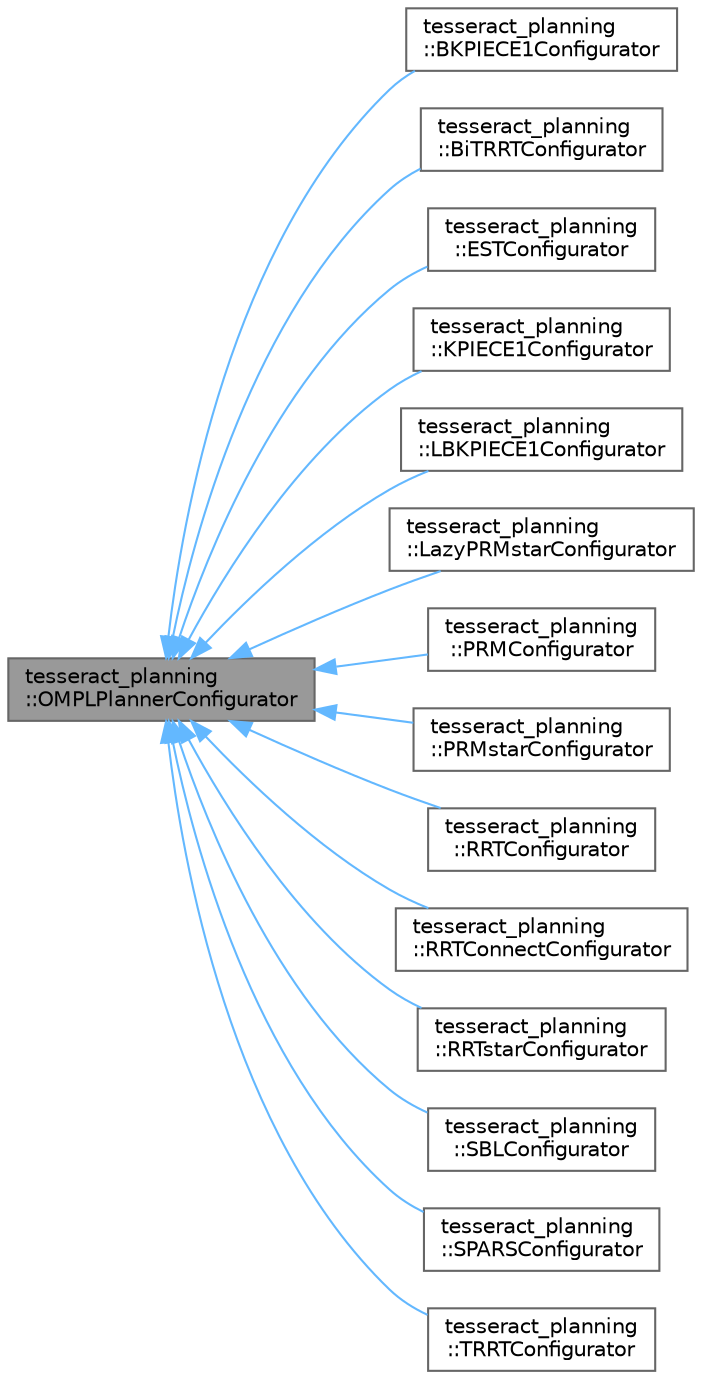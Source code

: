 digraph "tesseract_planning::OMPLPlannerConfigurator"
{
 // LATEX_PDF_SIZE
  bgcolor="transparent";
  edge [fontname=Helvetica,fontsize=10,labelfontname=Helvetica,labelfontsize=10];
  node [fontname=Helvetica,fontsize=10,shape=box,height=0.2,width=0.4];
  rankdir="LR";
  Node1 [label="tesseract_planning\l::OMPLPlannerConfigurator",height=0.2,width=0.4,color="gray40", fillcolor="grey60", style="filled", fontcolor="black",tooltip=" "];
  Node1 -> Node2 [dir="back",color="steelblue1",style="solid"];
  Node2 [label="tesseract_planning\l::BKPIECE1Configurator",height=0.2,width=0.4,color="gray40", fillcolor="white", style="filled",URL="$d1/df5/structtesseract__planning_1_1BKPIECE1Configurator.html",tooltip=" "];
  Node1 -> Node3 [dir="back",color="steelblue1",style="solid"];
  Node3 [label="tesseract_planning\l::BiTRRTConfigurator",height=0.2,width=0.4,color="gray40", fillcolor="white", style="filled",URL="$d0/d31/structtesseract__planning_1_1BiTRRTConfigurator.html",tooltip=" "];
  Node1 -> Node4 [dir="back",color="steelblue1",style="solid"];
  Node4 [label="tesseract_planning\l::ESTConfigurator",height=0.2,width=0.4,color="gray40", fillcolor="white", style="filled",URL="$de/d93/structtesseract__planning_1_1ESTConfigurator.html",tooltip=" "];
  Node1 -> Node5 [dir="back",color="steelblue1",style="solid"];
  Node5 [label="tesseract_planning\l::KPIECE1Configurator",height=0.2,width=0.4,color="gray40", fillcolor="white", style="filled",URL="$dc/d9a/structtesseract__planning_1_1KPIECE1Configurator.html",tooltip=" "];
  Node1 -> Node6 [dir="back",color="steelblue1",style="solid"];
  Node6 [label="tesseract_planning\l::LBKPIECE1Configurator",height=0.2,width=0.4,color="gray40", fillcolor="white", style="filled",URL="$db/db3/structtesseract__planning_1_1LBKPIECE1Configurator.html",tooltip=" "];
  Node1 -> Node7 [dir="back",color="steelblue1",style="solid"];
  Node7 [label="tesseract_planning\l::LazyPRMstarConfigurator",height=0.2,width=0.4,color="gray40", fillcolor="white", style="filled",URL="$d1/d46/structtesseract__planning_1_1LazyPRMstarConfigurator.html",tooltip=" "];
  Node1 -> Node8 [dir="back",color="steelblue1",style="solid"];
  Node8 [label="tesseract_planning\l::PRMConfigurator",height=0.2,width=0.4,color="gray40", fillcolor="white", style="filled",URL="$d1/d02/structtesseract__planning_1_1PRMConfigurator.html",tooltip=" "];
  Node1 -> Node9 [dir="back",color="steelblue1",style="solid"];
  Node9 [label="tesseract_planning\l::PRMstarConfigurator",height=0.2,width=0.4,color="gray40", fillcolor="white", style="filled",URL="$d2/d59/structtesseract__planning_1_1PRMstarConfigurator.html",tooltip=" "];
  Node1 -> Node10 [dir="back",color="steelblue1",style="solid"];
  Node10 [label="tesseract_planning\l::RRTConfigurator",height=0.2,width=0.4,color="gray40", fillcolor="white", style="filled",URL="$d1/d02/structtesseract__planning_1_1RRTConfigurator.html",tooltip=" "];
  Node1 -> Node11 [dir="back",color="steelblue1",style="solid"];
  Node11 [label="tesseract_planning\l::RRTConnectConfigurator",height=0.2,width=0.4,color="gray40", fillcolor="white", style="filled",URL="$d3/d28/structtesseract__planning_1_1RRTConnectConfigurator.html",tooltip=" "];
  Node1 -> Node12 [dir="back",color="steelblue1",style="solid"];
  Node12 [label="tesseract_planning\l::RRTstarConfigurator",height=0.2,width=0.4,color="gray40", fillcolor="white", style="filled",URL="$d7/d3f/structtesseract__planning_1_1RRTstarConfigurator.html",tooltip=" "];
  Node1 -> Node13 [dir="back",color="steelblue1",style="solid"];
  Node13 [label="tesseract_planning\l::SBLConfigurator",height=0.2,width=0.4,color="gray40", fillcolor="white", style="filled",URL="$d7/d3d/structtesseract__planning_1_1SBLConfigurator.html",tooltip=" "];
  Node1 -> Node14 [dir="back",color="steelblue1",style="solid"];
  Node14 [label="tesseract_planning\l::SPARSConfigurator",height=0.2,width=0.4,color="gray40", fillcolor="white", style="filled",URL="$d0/d69/structtesseract__planning_1_1SPARSConfigurator.html",tooltip=" "];
  Node1 -> Node15 [dir="back",color="steelblue1",style="solid"];
  Node15 [label="tesseract_planning\l::TRRTConfigurator",height=0.2,width=0.4,color="gray40", fillcolor="white", style="filled",URL="$d2/df0/structtesseract__planning_1_1TRRTConfigurator.html",tooltip=" "];
}
